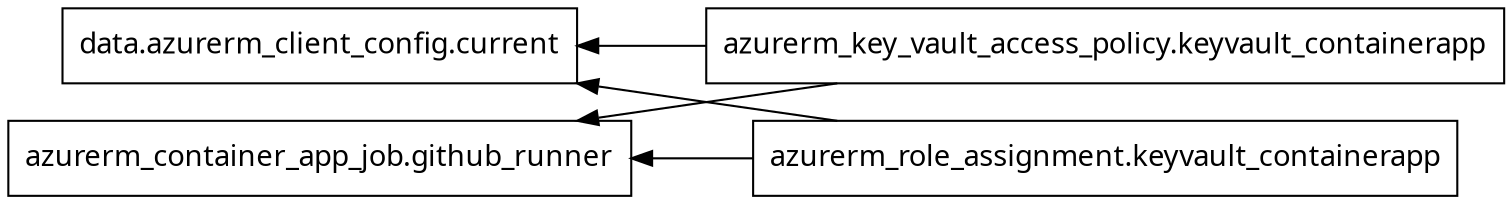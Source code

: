 digraph G {
  rankdir = "RL";
  node [shape = rect, fontname = "sans-serif"];
  "data.azurerm_client_config.current" [label="data.azurerm_client_config.current"];
  "azurerm_container_app_job.github_runner" [label="azurerm_container_app_job.github_runner"];
  "azurerm_key_vault_access_policy.keyvault_containerapp" [label="azurerm_key_vault_access_policy.keyvault_containerapp"];
  "azurerm_role_assignment.keyvault_containerapp" [label="azurerm_role_assignment.keyvault_containerapp"];
  "azurerm_key_vault_access_policy.keyvault_containerapp" -> "data.azurerm_client_config.current";
  "azurerm_key_vault_access_policy.keyvault_containerapp" -> "azurerm_container_app_job.github_runner";
  "azurerm_role_assignment.keyvault_containerapp" -> "data.azurerm_client_config.current";
  "azurerm_role_assignment.keyvault_containerapp" -> "azurerm_container_app_job.github_runner";
}
